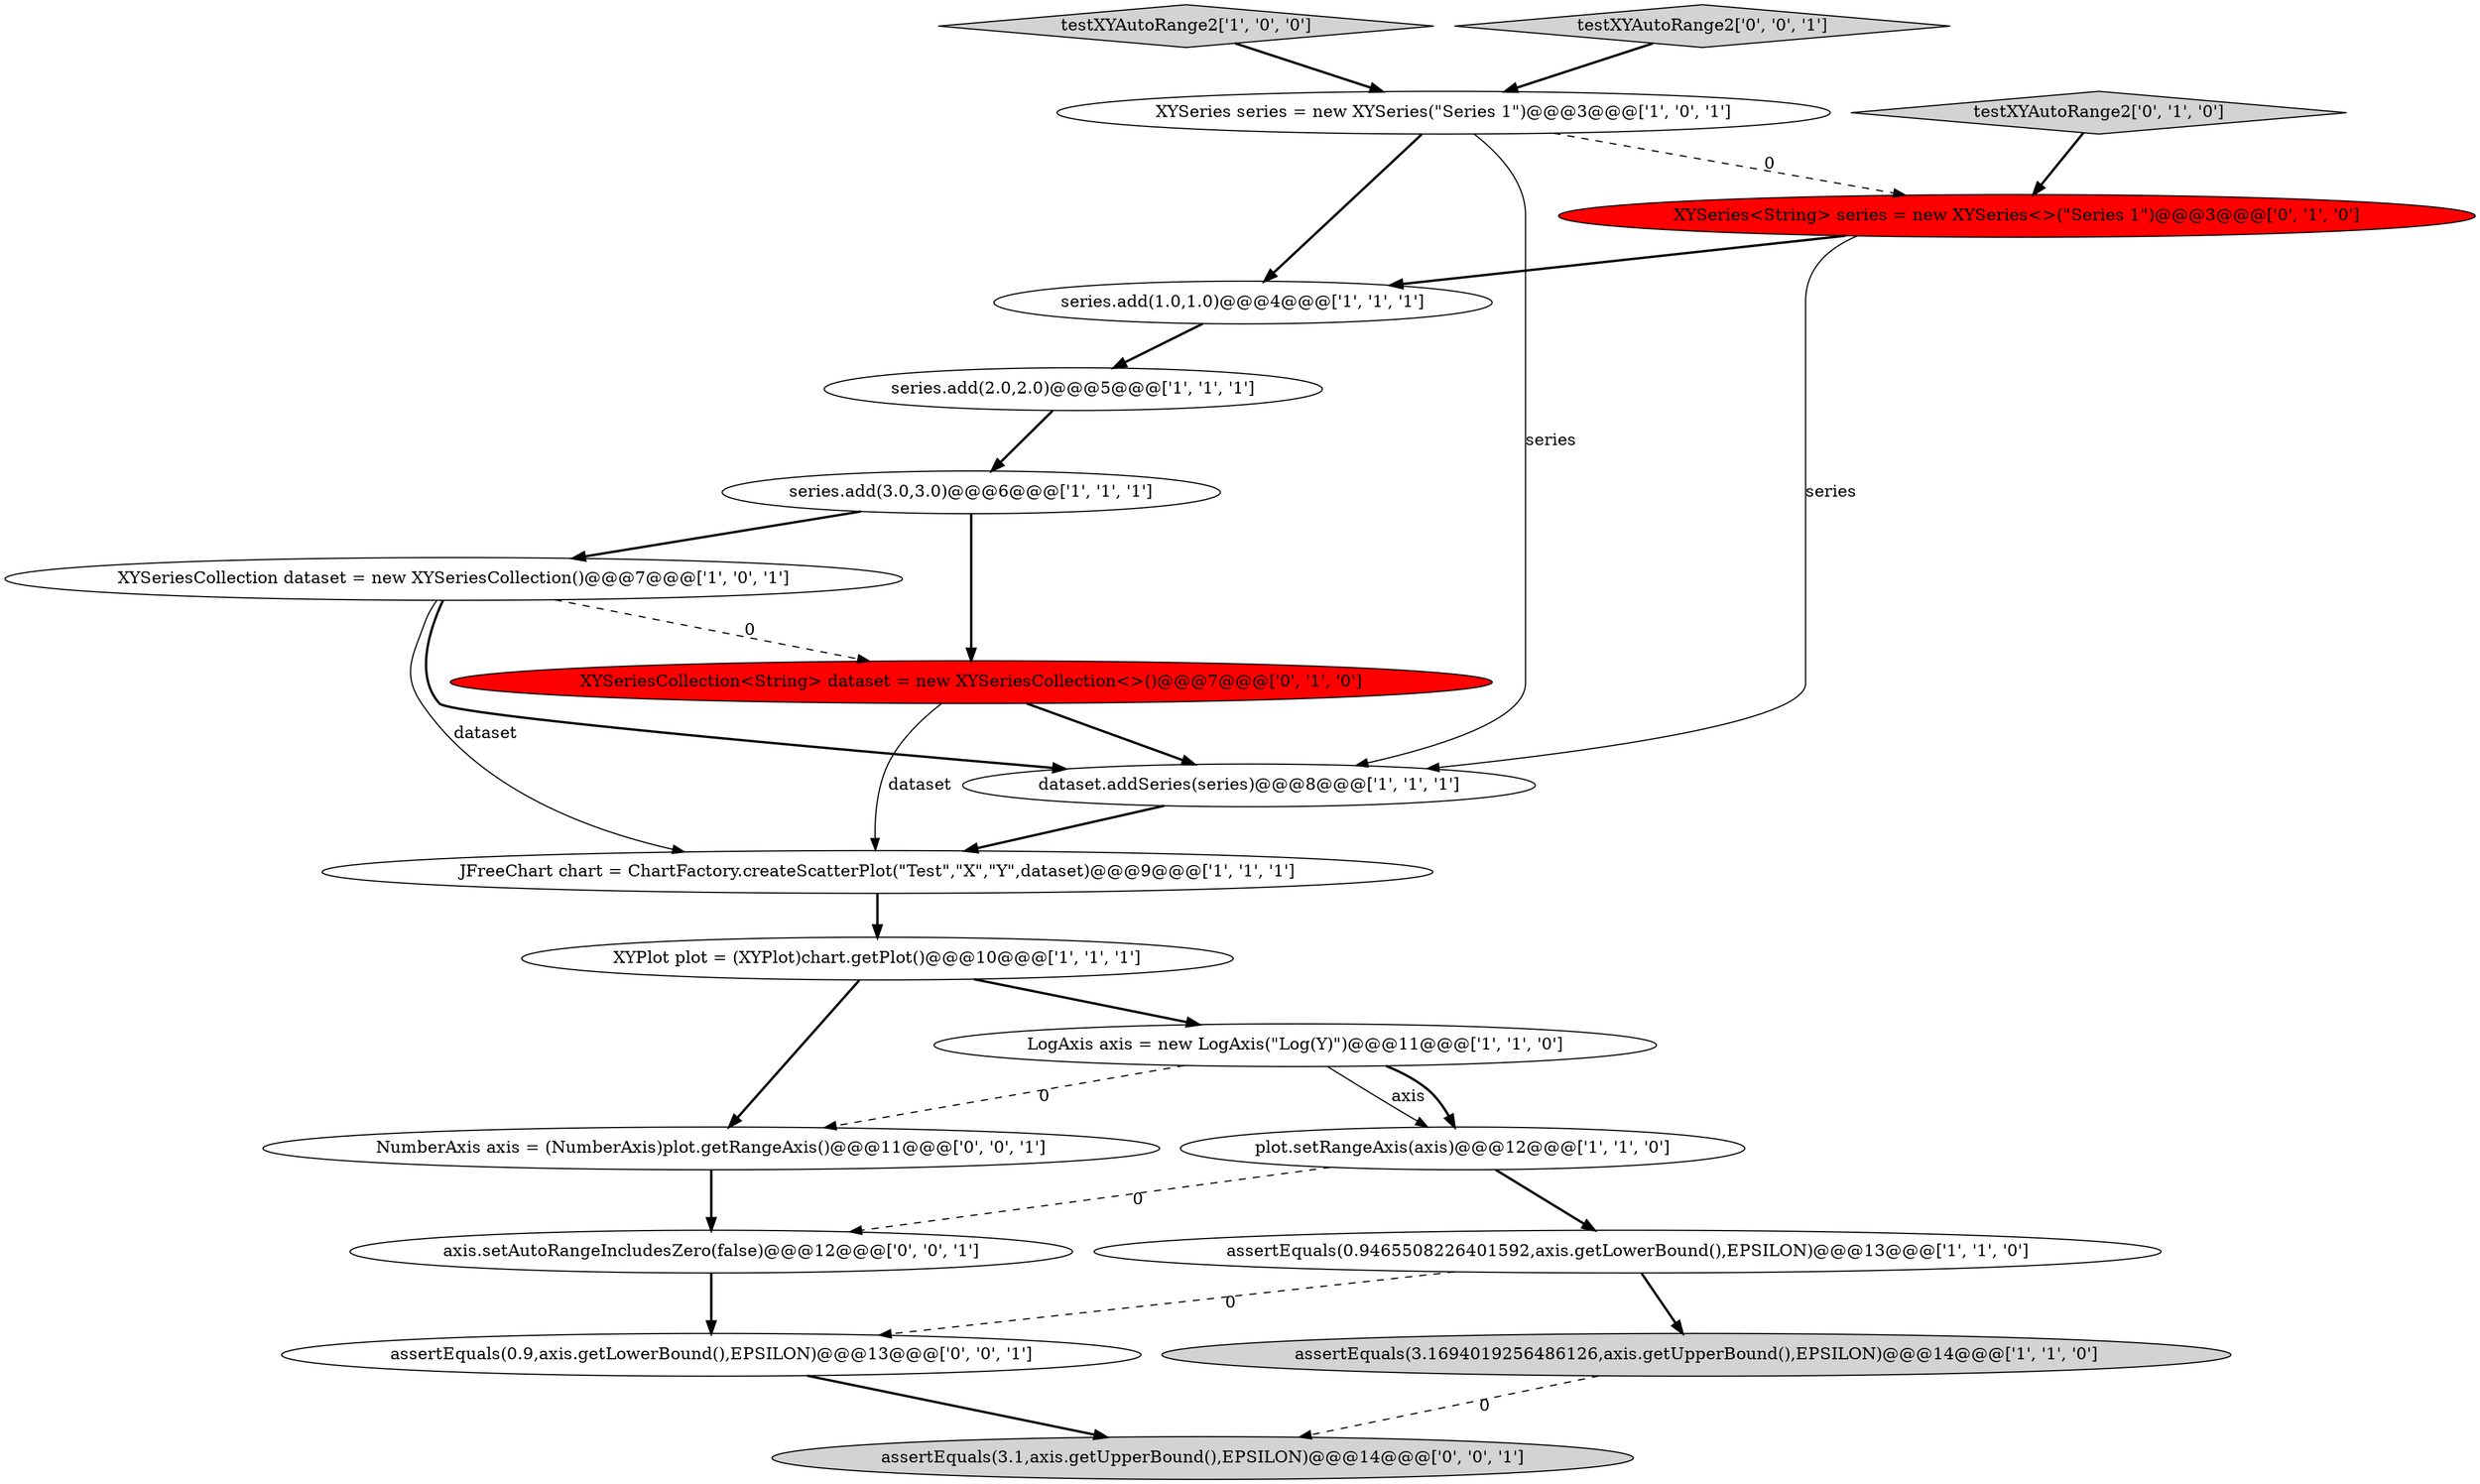 digraph {
2 [style = filled, label = "series.add(1.0,1.0)@@@4@@@['1', '1', '1']", fillcolor = white, shape = ellipse image = "AAA0AAABBB1BBB"];
16 [style = filled, label = "assertEquals(0.9,axis.getLowerBound(),EPSILON)@@@13@@@['0', '0', '1']", fillcolor = white, shape = ellipse image = "AAA0AAABBB3BBB"];
1 [style = filled, label = "testXYAutoRange2['1', '0', '0']", fillcolor = lightgray, shape = diamond image = "AAA0AAABBB1BBB"];
20 [style = filled, label = "NumberAxis axis = (NumberAxis)plot.getRangeAxis()@@@11@@@['0', '0', '1']", fillcolor = white, shape = ellipse image = "AAA0AAABBB3BBB"];
17 [style = filled, label = "axis.setAutoRangeIncludesZero(false)@@@12@@@['0', '0', '1']", fillcolor = white, shape = ellipse image = "AAA0AAABBB3BBB"];
10 [style = filled, label = "JFreeChart chart = ChartFactory.createScatterPlot(\"Test\",\"X\",\"Y\",dataset)@@@9@@@['1', '1', '1']", fillcolor = white, shape = ellipse image = "AAA0AAABBB1BBB"];
12 [style = filled, label = "dataset.addSeries(series)@@@8@@@['1', '1', '1']", fillcolor = white, shape = ellipse image = "AAA0AAABBB1BBB"];
3 [style = filled, label = "series.add(3.0,3.0)@@@6@@@['1', '1', '1']", fillcolor = white, shape = ellipse image = "AAA0AAABBB1BBB"];
6 [style = filled, label = "series.add(2.0,2.0)@@@5@@@['1', '1', '1']", fillcolor = white, shape = ellipse image = "AAA0AAABBB1BBB"];
15 [style = filled, label = "testXYAutoRange2['0', '1', '0']", fillcolor = lightgray, shape = diamond image = "AAA0AAABBB2BBB"];
0 [style = filled, label = "assertEquals(0.9465508226401592,axis.getLowerBound(),EPSILON)@@@13@@@['1', '1', '0']", fillcolor = white, shape = ellipse image = "AAA0AAABBB1BBB"];
8 [style = filled, label = "LogAxis axis = new LogAxis(\"Log(Y)\")@@@11@@@['1', '1', '0']", fillcolor = white, shape = ellipse image = "AAA0AAABBB1BBB"];
4 [style = filled, label = "XYSeriesCollection dataset = new XYSeriesCollection()@@@7@@@['1', '0', '1']", fillcolor = white, shape = ellipse image = "AAA0AAABBB1BBB"];
9 [style = filled, label = "XYPlot plot = (XYPlot)chart.getPlot()@@@10@@@['1', '1', '1']", fillcolor = white, shape = ellipse image = "AAA0AAABBB1BBB"];
13 [style = filled, label = "XYSeriesCollection<String> dataset = new XYSeriesCollection<>()@@@7@@@['0', '1', '0']", fillcolor = red, shape = ellipse image = "AAA1AAABBB2BBB"];
18 [style = filled, label = "testXYAutoRange2['0', '0', '1']", fillcolor = lightgray, shape = diamond image = "AAA0AAABBB3BBB"];
5 [style = filled, label = "assertEquals(3.1694019256486126,axis.getUpperBound(),EPSILON)@@@14@@@['1', '1', '0']", fillcolor = lightgray, shape = ellipse image = "AAA0AAABBB1BBB"];
19 [style = filled, label = "assertEquals(3.1,axis.getUpperBound(),EPSILON)@@@14@@@['0', '0', '1']", fillcolor = lightgray, shape = ellipse image = "AAA0AAABBB3BBB"];
11 [style = filled, label = "plot.setRangeAxis(axis)@@@12@@@['1', '1', '0']", fillcolor = white, shape = ellipse image = "AAA0AAABBB1BBB"];
14 [style = filled, label = "XYSeries<String> series = new XYSeries<>(\"Series 1\")@@@3@@@['0', '1', '0']", fillcolor = red, shape = ellipse image = "AAA1AAABBB2BBB"];
7 [style = filled, label = "XYSeries series = new XYSeries(\"Series 1\")@@@3@@@['1', '0', '1']", fillcolor = white, shape = ellipse image = "AAA0AAABBB1BBB"];
6->3 [style = bold, label=""];
20->17 [style = bold, label=""];
4->10 [style = solid, label="dataset"];
15->14 [style = bold, label=""];
7->12 [style = solid, label="series"];
2->6 [style = bold, label=""];
7->14 [style = dashed, label="0"];
8->20 [style = dashed, label="0"];
0->16 [style = dashed, label="0"];
13->10 [style = solid, label="dataset"];
9->20 [style = bold, label=""];
11->17 [style = dashed, label="0"];
16->19 [style = bold, label=""];
9->8 [style = bold, label=""];
3->4 [style = bold, label=""];
1->7 [style = bold, label=""];
12->10 [style = bold, label=""];
11->0 [style = bold, label=""];
13->12 [style = bold, label=""];
7->2 [style = bold, label=""];
14->12 [style = solid, label="series"];
3->13 [style = bold, label=""];
4->12 [style = bold, label=""];
10->9 [style = bold, label=""];
14->2 [style = bold, label=""];
8->11 [style = solid, label="axis"];
18->7 [style = bold, label=""];
4->13 [style = dashed, label="0"];
8->11 [style = bold, label=""];
5->19 [style = dashed, label="0"];
17->16 [style = bold, label=""];
0->5 [style = bold, label=""];
}
